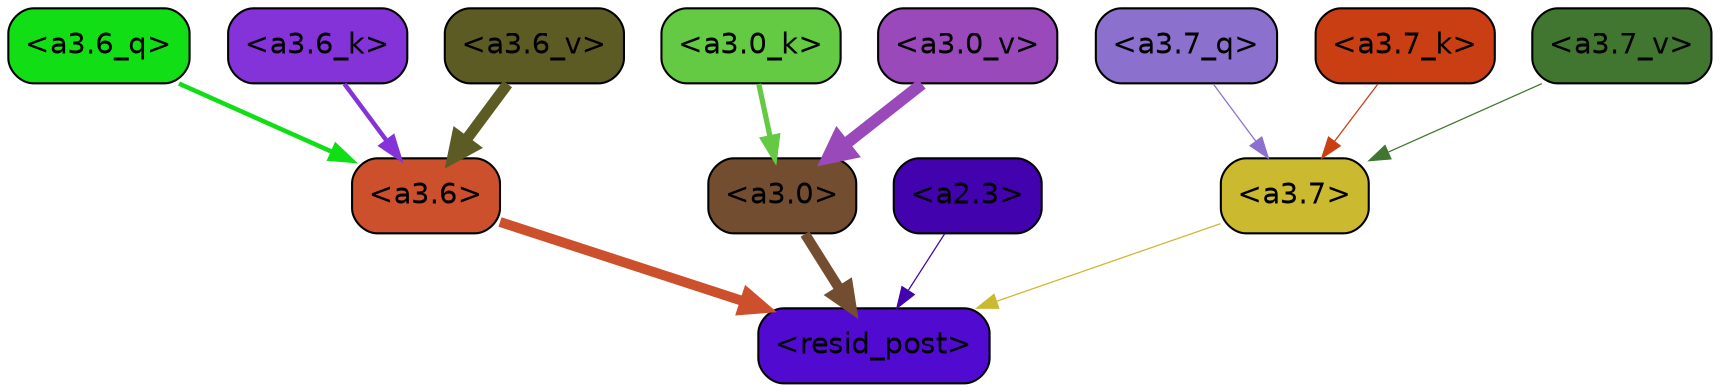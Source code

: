 strict digraph "" {
	graph [bgcolor=transparent,
		layout=dot,
		overlap=false,
		splines=true
	];
	"<a3.7>"	[color=black,
		fillcolor="#cbb92f",
		fontname=Helvetica,
		shape=box,
		style="filled, rounded"];
	"<resid_post>"	[color=black,
		fillcolor="#510bd0",
		fontname=Helvetica,
		shape=box,
		style="filled, rounded"];
	"<a3.7>" -> "<resid_post>"	[color="#cbb92f",
		penwidth=0.6];
	"<a3.6>"	[color=black,
		fillcolor="#cc502c",
		fontname=Helvetica,
		shape=box,
		style="filled, rounded"];
	"<a3.6>" -> "<resid_post>"	[color="#cc502c",
		penwidth=4.7534414529800415];
	"<a3.0>"	[color=black,
		fillcolor="#734d30",
		fontname=Helvetica,
		shape=box,
		style="filled, rounded"];
	"<a3.0>" -> "<resid_post>"	[color="#734d30",
		penwidth=4.898576855659485];
	"<a2.3>"	[color=black,
		fillcolor="#4203ae",
		fontname=Helvetica,
		shape=box,
		style="filled, rounded"];
	"<a2.3>" -> "<resid_post>"	[color="#4203ae",
		penwidth=0.6];
	"<a3.7_q>"	[color=black,
		fillcolor="#8b70ce",
		fontname=Helvetica,
		shape=box,
		style="filled, rounded"];
	"<a3.7_q>" -> "<a3.7>"	[color="#8b70ce",
		penwidth=0.6];
	"<a3.6_q>"	[color=black,
		fillcolor="#11de15",
		fontname=Helvetica,
		shape=box,
		style="filled, rounded"];
	"<a3.6_q>" -> "<a3.6>"	[color="#11de15",
		penwidth=2.160832464694977];
	"<a3.7_k>"	[color=black,
		fillcolor="#ca3e14",
		fontname=Helvetica,
		shape=box,
		style="filled, rounded"];
	"<a3.7_k>" -> "<a3.7>"	[color="#ca3e14",
		penwidth=0.6];
	"<a3.6_k>"	[color=black,
		fillcolor="#8433d9",
		fontname=Helvetica,
		shape=box,
		style="filled, rounded"];
	"<a3.6_k>" -> "<a3.6>"	[color="#8433d9",
		penwidth=2.13908451795578];
	"<a3.0_k>"	[color=black,
		fillcolor="#64c943",
		fontname=Helvetica,
		shape=box,
		style="filled, rounded"];
	"<a3.0_k>" -> "<a3.0>"	[color="#64c943",
		penwidth=2.520303964614868];
	"<a3.7_v>"	[color=black,
		fillcolor="#40762f",
		fontname=Helvetica,
		shape=box,
		style="filled, rounded"];
	"<a3.7_v>" -> "<a3.7>"	[color="#40762f",
		penwidth=0.6];
	"<a3.6_v>"	[color=black,
		fillcolor="#5d5b24",
		fontname=Helvetica,
		shape=box,
		style="filled, rounded"];
	"<a3.6_v>" -> "<a3.6>"	[color="#5d5b24",
		penwidth=5.297133803367615];
	"<a3.0_v>"	[color=black,
		fillcolor="#9949b9",
		fontname=Helvetica,
		shape=box,
		style="filled, rounded"];
	"<a3.0_v>" -> "<a3.0>"	[color="#9949b9",
		penwidth=5.680712580680847];
}
